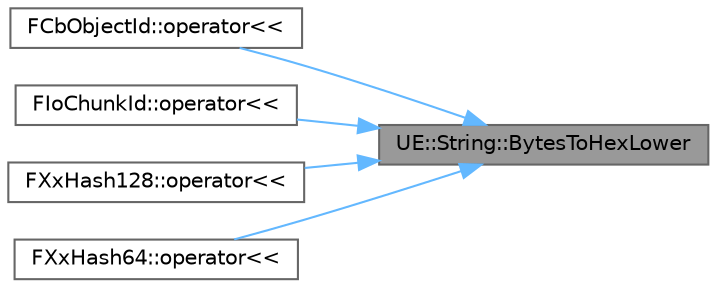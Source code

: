 digraph "UE::String::BytesToHexLower"
{
 // INTERACTIVE_SVG=YES
 // LATEX_PDF_SIZE
  bgcolor="transparent";
  edge [fontname=Helvetica,fontsize=10,labelfontname=Helvetica,labelfontsize=10];
  node [fontname=Helvetica,fontsize=10,shape=box,height=0.2,width=0.4];
  rankdir="RL";
  Node1 [id="Node000001",label="UE::String::BytesToHexLower",height=0.2,width=0.4,color="gray40", fillcolor="grey60", style="filled", fontcolor="black",tooltip=" "];
  Node1 -> Node2 [id="edge1_Node000001_Node000002",dir="back",color="steelblue1",style="solid",tooltip=" "];
  Node2 [id="Node000002",label="FCbObjectId::operator\<\<",height=0.2,width=0.4,color="grey40", fillcolor="white", style="filled",URL="$db/dea/classFCbObjectId.html#ac3e461761ddc0518898ab6742dd28d78",tooltip="Convert the ObjectId to a 24-character hex string."];
  Node1 -> Node3 [id="edge2_Node000001_Node000003",dir="back",color="steelblue1",style="solid",tooltip=" "];
  Node3 [id="Node000003",label="FIoChunkId::operator\<\<",height=0.2,width=0.4,color="grey40", fillcolor="white", style="filled",URL="$d8/dda/classFIoChunkId.html#a09e27c1f6382e95aed0916882e24e862",tooltip=" "];
  Node1 -> Node4 [id="edge3_Node000001_Node000004",dir="back",color="steelblue1",style="solid",tooltip=" "];
  Node4 [id="Node000004",label="FXxHash128::operator\<\<",height=0.2,width=0.4,color="grey40", fillcolor="white", style="filled",URL="$db/de3/structFXxHash128.html#ad4a0e9cdfe75e171c465ae5c93dcd9db",tooltip=" "];
  Node1 -> Node5 [id="edge4_Node000001_Node000005",dir="back",color="steelblue1",style="solid",tooltip=" "];
  Node5 [id="Node000005",label="FXxHash64::operator\<\<",height=0.2,width=0.4,color="grey40", fillcolor="white", style="filled",URL="$d1/df2/structFXxHash64.html#a1abbad05c4605a000a16235607467ffc",tooltip=" "];
}
